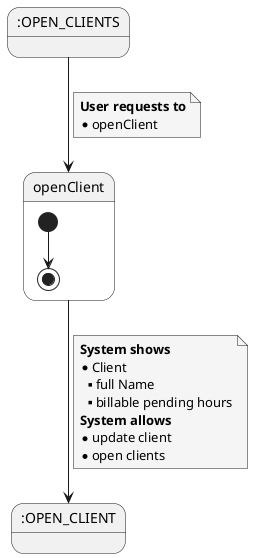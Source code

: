 @startuml

@startuml
    skinparam {
        NoteBackgroundColor #whiteSmoke
    }

state initstate as ":OPEN_CLIENTS"
state usecase as "openClient"
state endstate as ":OPEN_CLIENT"

initstate --> usecase
note on link
<b>User requests to</b>
* openClient
end note

state usecase {
    [*] --> [*]
}

usecase --> endstate
note on link
<b>System shows</b>
* Client
** full Name
** billable pending hours
<b>System allows</b>
* update client
* open clients
end note

@enduml
